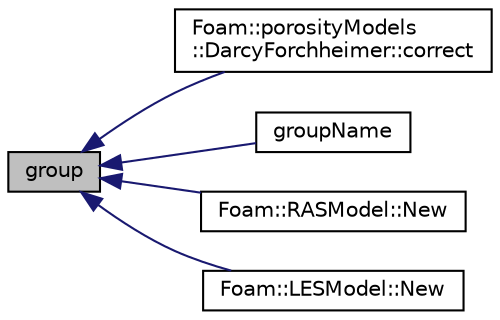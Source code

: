 digraph "group"
{
  bgcolor="transparent";
  edge [fontname="Helvetica",fontsize="10",labelfontname="Helvetica",labelfontsize="10"];
  node [fontname="Helvetica",fontsize="10",shape=record];
  rankdir="LR";
  Node1 [label="group",height=0.2,width=0.4,color="black", fillcolor="grey75", style="filled", fontcolor="black"];
  Node1 -> Node2 [dir="back",color="midnightblue",fontsize="10",style="solid",fontname="Helvetica"];
  Node2 [label="Foam::porosityModels\l::DarcyForchheimer::correct",height=0.2,width=0.4,color="black",URL="$a00494.html#a47cb3ff4420829a0903b6987468bc9bd",tooltip="Add resistance. "];
  Node1 -> Node3 [dir="back",color="midnightblue",fontsize="10",style="solid",fontname="Helvetica"];
  Node3 [label="groupName",height=0.2,width=0.4,color="black",URL="$a01170.html#af89f932e2cb18ab109b4988d4ca85e4a"];
  Node1 -> Node4 [dir="back",color="midnightblue",fontsize="10",style="solid",fontname="Helvetica"];
  Node4 [label="Foam::RASModel::New",height=0.2,width=0.4,color="black",URL="$a02059.html#a8c206abb12d5349d3c8e098ccbb31de0",tooltip="Return a reference to the selected RAS model. "];
  Node1 -> Node5 [dir="back",color="midnightblue",fontsize="10",style="solid",fontname="Helvetica"];
  Node5 [label="Foam::LESModel::New",height=0.2,width=0.4,color="black",URL="$a01288.html#a0e29eca4c0af7352ec0a454c985dfece",tooltip="Return a reference to the selected LES model. "];
}
